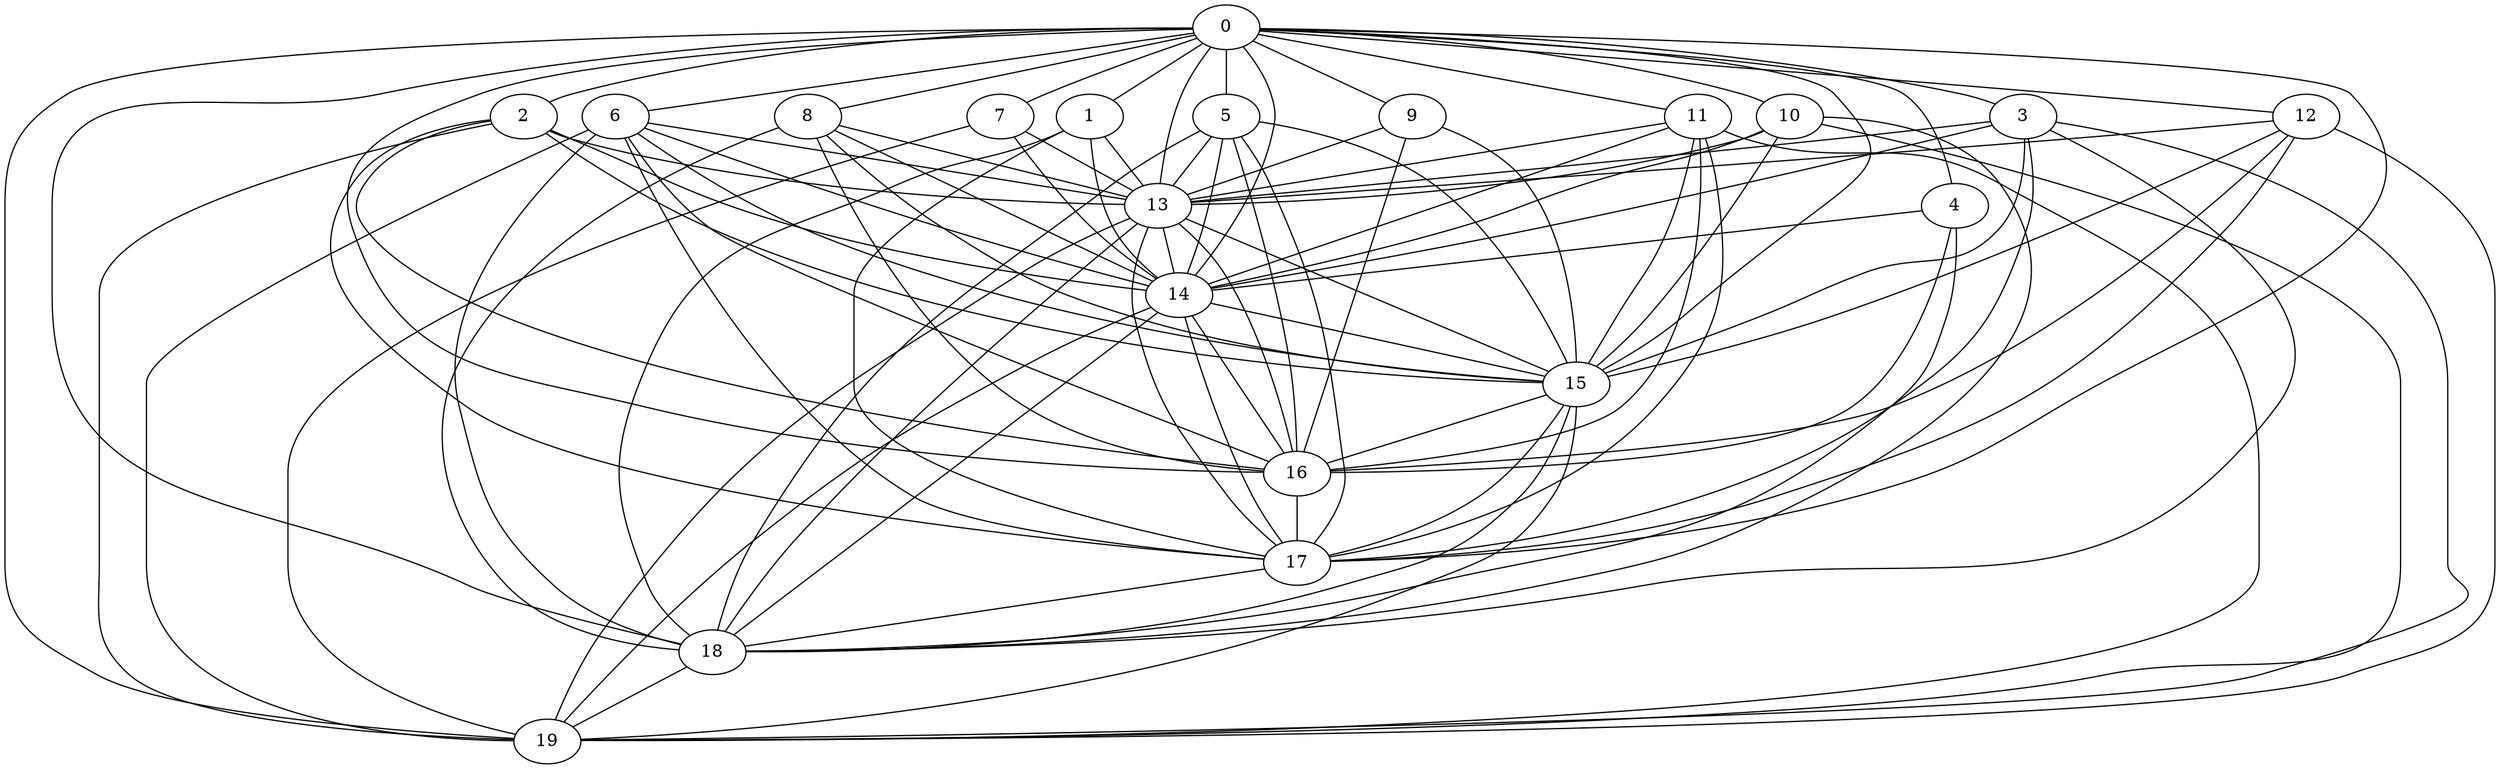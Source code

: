 strict graph "" {
	0	[w=-4];
	1	[w=-14];
	0 -- 1	[w=-6];
	2	[w=-11];
	0 -- 2	[w=-5];
	3	[w=10];
	0 -- 3	[w=13];
	4	[w=-5];
	0 -- 4	[w=-9];
	5	[w=5];
	0 -- 5	[w=8];
	6	[w=-11];
	0 -- 6	[w=-5];
	7	[w=-5];
	0 -- 7	[w=-4];
	8	[w=13];
	0 -- 8	[w=-10];
	9	[w=-14];
	0 -- 9	[w=-3];
	10	[w=3];
	0 -- 10	[w=7];
	11	[w=-11];
	0 -- 11	[w=4];
	12	[w=-13];
	0 -- 12	[w=8];
	13	[w=-16];
	0 -- 13	[w=-11];
	14	[w=8];
	0 -- 14	[w=-12];
	15	[w=2];
	0 -- 15	[w=-6];
	16	[w=-4];
	0 -- 16	[w=-6];
	17	[w=-13];
	0 -- 17	[w=-16];
	18	[w=-5];
	0 -- 18	[w=11];
	19	[w=-13];
	0 -- 19	[w=14];
	1 -- 13	[w=16];
	1 -- 14	[w=11];
	1 -- 17	[w=2];
	1 -- 18	[w=4];
	2 -- 13	[w=4];
	2 -- 14	[w=3];
	2 -- 15	[w=4];
	2 -- 16	[w=7];
	2 -- 17	[w=-11];
	2 -- 19	[w=-12];
	3 -- 13	[w=-14];
	3 -- 14	[w=10];
	3 -- 15	[w=-6];
	3 -- 17	[w=14];
	3 -- 18	[w=-11];
	3 -- 19	[w=11];
	4 -- 14	[w=-7];
	4 -- 16	[w=-10];
	4 -- 18	[w=10];
	5 -- 13	[w=3];
	5 -- 14	[w=-7];
	5 -- 15	[w=4];
	5 -- 16	[w=-6];
	5 -- 17	[w=-2];
	5 -- 18	[w=-9];
	6 -- 13	[w=3];
	6 -- 14	[w=12];
	6 -- 15	[w=-7];
	6 -- 16	[w=8];
	6 -- 17	[w=3];
	6 -- 18	[w=-2];
	6 -- 19	[w=-4];
	7 -- 13	[w=16];
	7 -- 14	[w=2];
	7 -- 19	[w=11];
	8 -- 13	[w=12];
	8 -- 14	[w=14];
	8 -- 15	[w=-7];
	8 -- 16	[w=9];
	8 -- 18	[w=12];
	9 -- 13	[w=11];
	9 -- 15	[w=-14];
	9 -- 16	[w=-2];
	10 -- 13	[w=-2];
	10 -- 14	[w=-10];
	10 -- 15	[w=-10];
	10 -- 18	[w=-9];
	10 -- 19	[w=-8];
	11 -- 13	[w=7];
	11 -- 14	[w=7];
	11 -- 15	[w=-2];
	11 -- 16	[w=14];
	11 -- 17	[w=3];
	11 -- 19	[w=-15];
	12 -- 13	[w=-8];
	12 -- 15	[w=-3];
	12 -- 16	[w=-14];
	12 -- 17	[w=-13];
	12 -- 19	[w=4];
	13 -- 14	[w=-7];
	13 -- 15	[w=16];
	13 -- 16	[w=10];
	13 -- 17	[w=-7];
	13 -- 18	[w=-15];
	13 -- 19	[w=10];
	14 -- 15	[w=-12];
	14 -- 16	[w=-5];
	14 -- 17	[w=-7];
	14 -- 18	[w=-6];
	14 -- 19	[w=-3];
	15 -- 16	[w=6];
	15 -- 17	[w=15];
	15 -- 18	[w=13];
	15 -- 19	[w=-10];
	16 -- 17	[w=7];
	17 -- 18	[w=-14];
	18 -- 19	[w=12];
}
